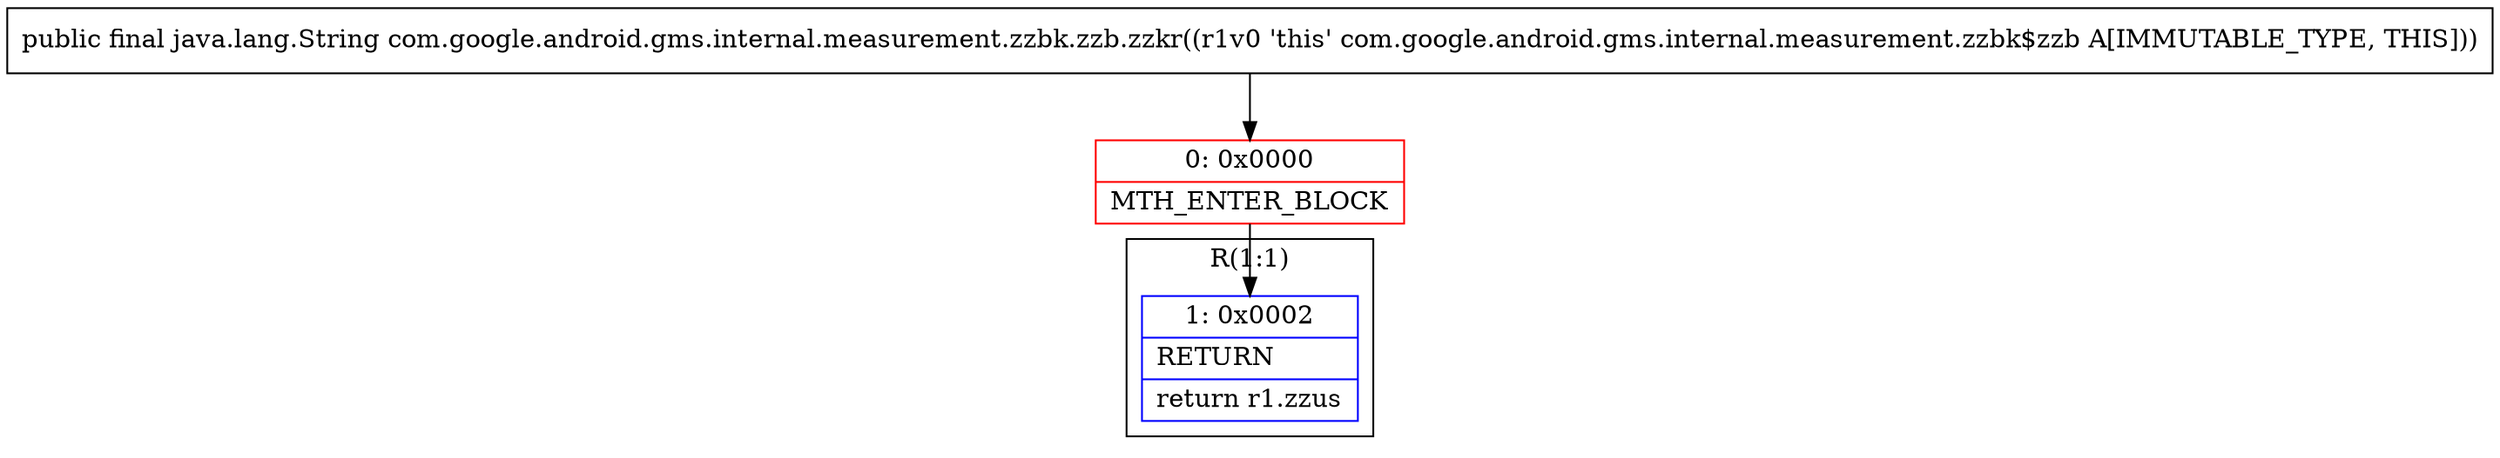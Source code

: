 digraph "CFG forcom.google.android.gms.internal.measurement.zzbk.zzb.zzkr()Ljava\/lang\/String;" {
subgraph cluster_Region_409317121 {
label = "R(1:1)";
node [shape=record,color=blue];
Node_1 [shape=record,label="{1\:\ 0x0002|RETURN\l|return r1.zzus\l}"];
}
Node_0 [shape=record,color=red,label="{0\:\ 0x0000|MTH_ENTER_BLOCK\l}"];
MethodNode[shape=record,label="{public final java.lang.String com.google.android.gms.internal.measurement.zzbk.zzb.zzkr((r1v0 'this' com.google.android.gms.internal.measurement.zzbk$zzb A[IMMUTABLE_TYPE, THIS])) }"];
MethodNode -> Node_0;
Node_0 -> Node_1;
}

